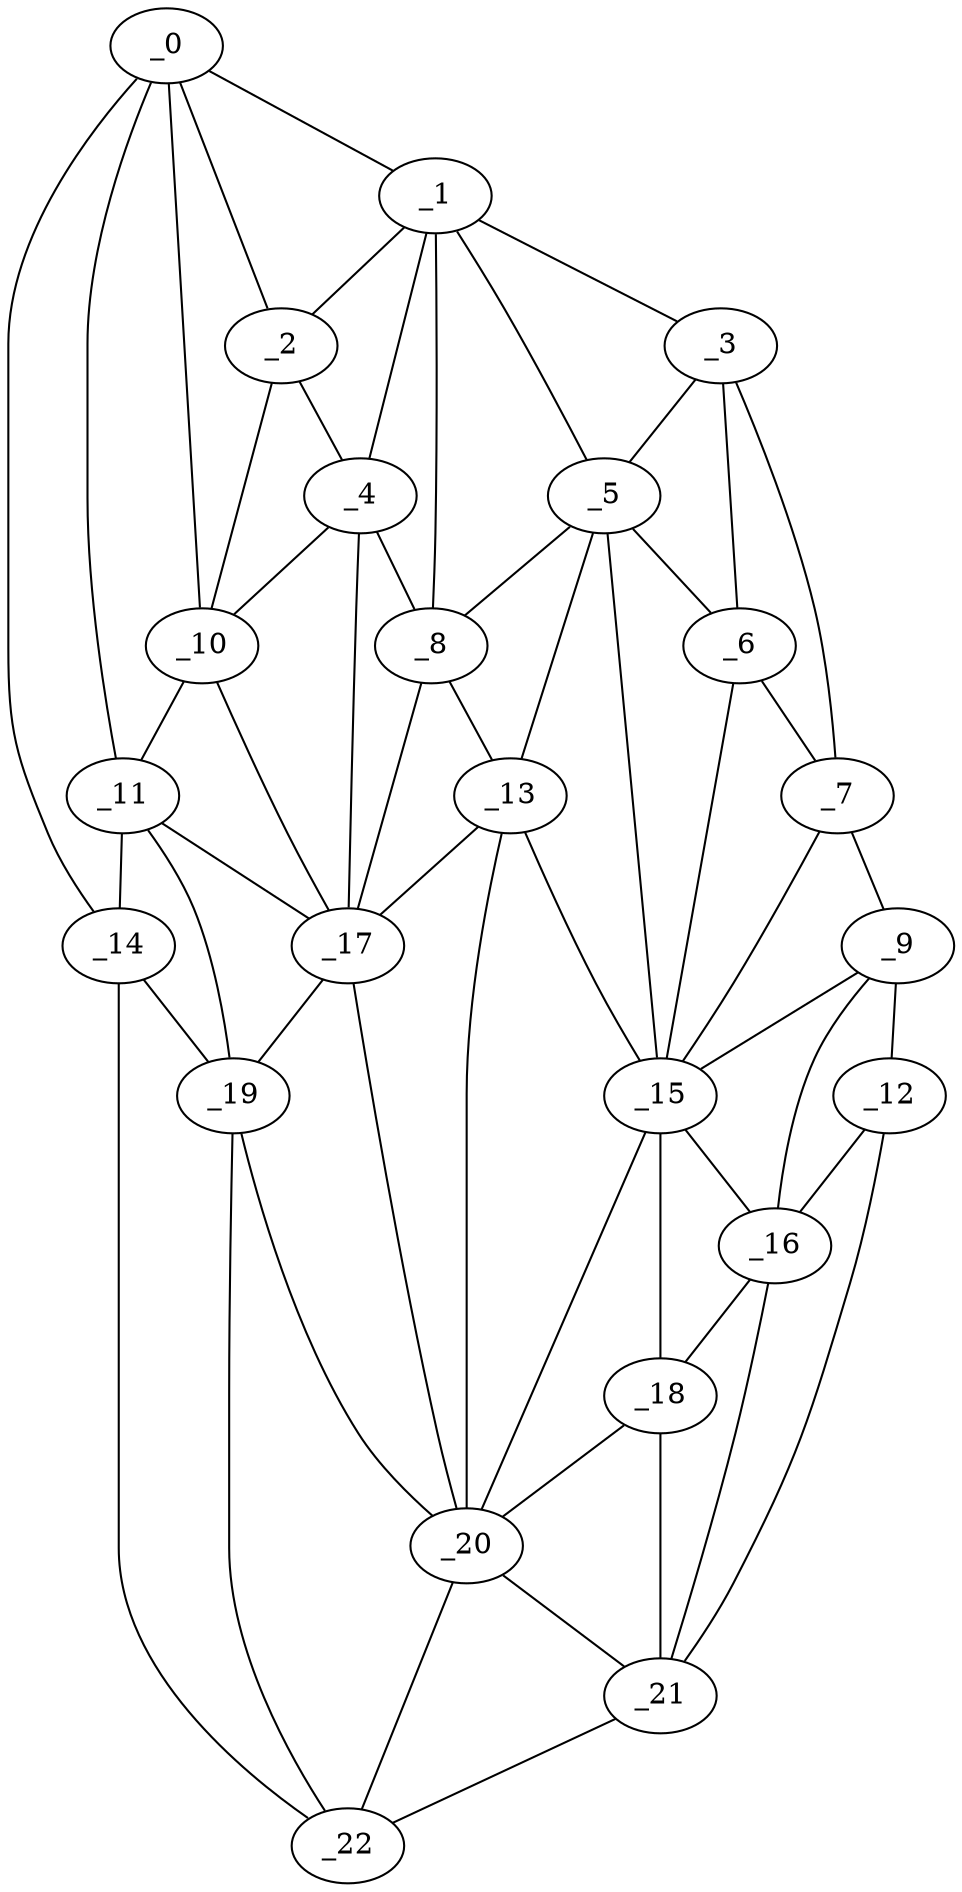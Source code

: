 graph "obj20__50.gxl" {
	_0	 [x=19,
		y=103];
	_1	 [x=21,
		y=39];
	_0 -- _1	 [valence=1];
	_2	 [x=30,
		y=90];
	_0 -- _2	 [valence=1];
	_10	 [x=55,
		y=110];
	_0 -- _10	 [valence=1];
	_11	 [x=59,
		y=117];
	_0 -- _11	 [valence=2];
	_14	 [x=63,
		y=124];
	_0 -- _14	 [valence=1];
	_1 -- _2	 [valence=2];
	_3	 [x=33,
		y=26];
	_1 -- _3	 [valence=1];
	_4	 [x=35,
		y=79];
	_1 -- _4	 [valence=2];
	_5	 [x=37,
		y=39];
	_1 -- _5	 [valence=1];
	_8	 [x=48,
		y=50];
	_1 -- _8	 [valence=2];
	_2 -- _4	 [valence=1];
	_2 -- _10	 [valence=2];
	_3 -- _5	 [valence=1];
	_6	 [x=38,
		y=23];
	_3 -- _6	 [valence=2];
	_7	 [x=45,
		y=14];
	_3 -- _7	 [valence=1];
	_4 -- _8	 [valence=1];
	_4 -- _10	 [valence=1];
	_17	 [x=81,
		y=91];
	_4 -- _17	 [valence=2];
	_5 -- _6	 [valence=2];
	_5 -- _8	 [valence=2];
	_13	 [x=61,
		y=45];
	_5 -- _13	 [valence=2];
	_15	 [x=65,
		y=37];
	_5 -- _15	 [valence=2];
	_6 -- _7	 [valence=2];
	_6 -- _15	 [valence=2];
	_9	 [x=55,
		y=4];
	_7 -- _9	 [valence=1];
	_7 -- _15	 [valence=2];
	_8 -- _13	 [valence=2];
	_8 -- _17	 [valence=2];
	_12	 [x=61,
		y=2];
	_9 -- _12	 [valence=1];
	_9 -- _15	 [valence=1];
	_16	 [x=78,
		y=16];
	_9 -- _16	 [valence=2];
	_10 -- _11	 [valence=2];
	_10 -- _17	 [valence=1];
	_11 -- _14	 [valence=1];
	_11 -- _17	 [valence=2];
	_19	 [x=85,
		y=93];
	_11 -- _19	 [valence=2];
	_12 -- _16	 [valence=1];
	_21	 [x=89,
		y=8];
	_12 -- _21	 [valence=1];
	_13 -- _15	 [valence=2];
	_13 -- _17	 [valence=1];
	_20	 [x=87,
		y=31];
	_13 -- _20	 [valence=2];
	_14 -- _19	 [valence=2];
	_22	 [x=110,
		y=105];
	_14 -- _22	 [valence=1];
	_15 -- _16	 [valence=2];
	_18	 [x=85,
		y=25];
	_15 -- _18	 [valence=2];
	_15 -- _20	 [valence=1];
	_16 -- _18	 [valence=2];
	_16 -- _21	 [valence=2];
	_17 -- _19	 [valence=1];
	_17 -- _20	 [valence=2];
	_18 -- _20	 [valence=2];
	_18 -- _21	 [valence=2];
	_19 -- _20	 [valence=2];
	_19 -- _22	 [valence=2];
	_20 -- _21	 [valence=2];
	_20 -- _22	 [valence=2];
	_21 -- _22	 [valence=1];
}
